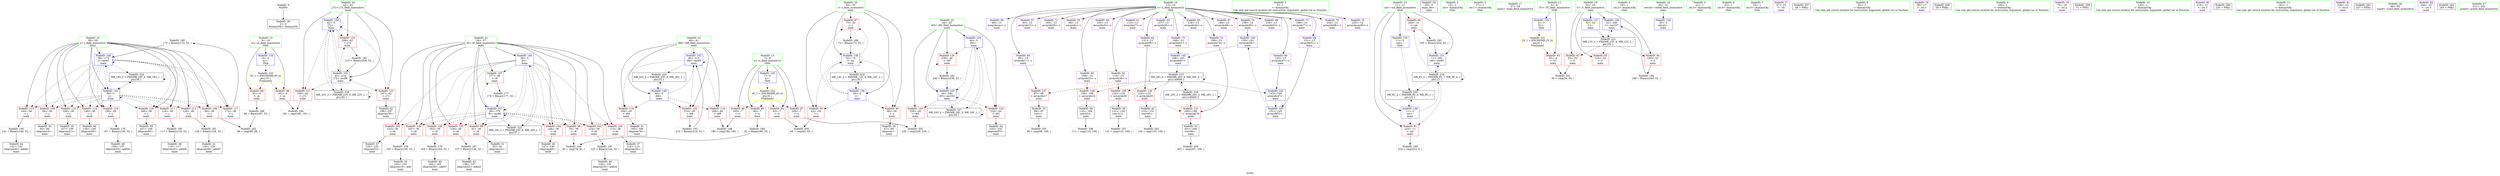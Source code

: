 digraph "SVFG" {
	label="SVFG";

	Node0x5591945c2190 [shape=record,color=grey,label="{NodeID: 0\nNullPtr}"];
	Node0x5591945c2190 -> Node0x5591945c2500[style=solid];
	Node0x5591945eadf0 [shape=record,color=grey,label="{NodeID: 180\n173 = Binary(172, 52, )\n}"];
	Node0x5591945eadf0 -> Node0x5591945e9120[style=solid];
	Node0x5591945e2180 [shape=record,color=red,label="{NodeID: 97\n73\<--34\n\<--i\nmain\n}"];
	Node0x5591945e2180 -> Node0x5591945eb6f0[style=solid];
	Node0x5591945c5790 [shape=record,color=green,label="{NodeID: 14\n9\<--10\nm\<--m_field_insensitive\nGlob }"];
	Node0x5591945c5790 -> Node0x5591945e5150[style=solid];
	Node0x5591945c5790 -> Node0x5591945e5220[style=solid];
	Node0x5591945c5790 -> Node0x5591945e8700[style=solid];
	Node0x5591945e5b90 [shape=record,color=grey,label="{NodeID: 194\n192 = cmp(190, 191, )\n}"];
	Node0x5591945e2ce0 [shape=record,color=red,label="{NodeID: 111\n116\<--38\n\<--j\nmain\n}"];
	Node0x5591945e2ce0 -> Node0x5591945ebcf0[style=solid];
	Node0x5591945c2500 [shape=record,color=black,label="{NodeID: 28\n2\<--3\ndummyVal\<--dummyVal\n}"];
	Node0x5591945e7f80 [shape=record,color=red,label="{NodeID: 125\n232\<--44\n\<--i93\nmain\n}"];
	Node0x5591945e7f80 -> Node0x5591945e35b0[style=solid];
	Node0x5591945e1bd0 [shape=record,color=black,label="{NodeID: 42\n133\<--132\nconv40\<--\nmain\n}"];
	Node0x5591945e1bd0 -> Node0x5591945ee080[style=solid];
	Node0x5591945f9e50 [shape=record,color=black,label="{NodeID: 222\nMR_14V_2 = PHI(MR_14V_4, MR_14V_1, )\npts\{35 \}\n}"];
	Node0x5591945f9e50 -> Node0x5591945e8aa0[style=dashed];
	Node0x5591945e8b70 [shape=record,color=blue,label="{NodeID: 139\n34\<--74\ni\<--inc\nmain\n}"];
	Node0x5591945e8b70 -> Node0x5591945e5700[style=dashed];
	Node0x5591945e8b70 -> Node0x5591945e20b0[style=dashed];
	Node0x5591945e8b70 -> Node0x5591945e2180[style=dashed];
	Node0x5591945e8b70 -> Node0x5591945e8b70[style=dashed];
	Node0x5591945e8b70 -> Node0x5591945f9e50[style=dashed];
	Node0x5591945e3750 [shape=record,color=purple,label="{NodeID: 56\n69\<--13\narraydecay\<--s\nmain\n}"];
	Node0x5591945e96d0 [shape=record,color=blue,label="{NodeID: 153\n40\<--215\ni68\<--inc89\nmain\n}"];
	Node0x5591945e96d0 -> Node0x5591945e79d0[style=dashed];
	Node0x5591945e96d0 -> Node0x5591945e7aa0[style=dashed];
	Node0x5591945e96d0 -> Node0x5591945e7b70[style=dashed];
	Node0x5591945e96d0 -> Node0x5591945e96d0[style=dashed];
	Node0x5591945e96d0 -> Node0x5591945fad50[style=dashed];
	Node0x5591945e42b0 [shape=record,color=purple,label="{NodeID: 70\n159\<--13\narrayidx56\<--s\nmain\n}"];
	Node0x5591945e42b0 -> Node0x5591945e8f80[style=solid];
	Node0x5591945e4e10 [shape=record,color=red,label="{NodeID: 84\n63\<--7\n\<--n\nmain\n}"];
	Node0x5591945e4e10 -> Node0x5591945e6490[style=solid];
	Node0x5591945c5f60 [shape=record,color=green,label="{NodeID: 1\n5\<--1\n\<--dummyObj\nCan only get source location for instruction, argument, global var or function.}"];
	Node0x5591945eaf70 [shape=record,color=grey,label="{NodeID: 181\n129 = Binary(128, 52, )\n}"];
	Node0x5591945eaf70 -> Node0x5591945e1b00[style=solid];
	Node0x5591945e2250 [shape=record,color=red,label="{NodeID: 98\n79\<--36\n\<--i6\nmain\n}"];
	Node0x5591945e2250 -> Node0x5591945ee200[style=solid];
	Node0x5591945c6610 [shape=record,color=green,label="{NodeID: 15\n11\<--12\ncnt\<--cnt_field_insensitive\nGlob }"];
	Node0x5591945c6610 -> Node0x5591945e52f0[style=solid];
	Node0x5591945c6610 -> Node0x5591945e53c0[style=solid];
	Node0x5591945c6610 -> Node0x5591945e8800[style=solid];
	Node0x5591945c6610 -> Node0x5591945e92c0[style=solid];
	Node0x5591945c6610 -> Node0x5591945e9530[style=solid];
	Node0x5591945e5d10 [shape=record,color=grey,label="{NodeID: 195\n99 = cmp(98, 100, )\n}"];
	Node0x5591945e2db0 [shape=record,color=red,label="{NodeID: 112\n128\<--38\n\<--j\nmain\n}"];
	Node0x5591945e2db0 -> Node0x5591945eaf70[style=solid];
	Node0x5591945c2600 [shape=record,color=black,label="{NodeID: 29\n29\<--5\nmain_ret\<--\nmain\n}"];
	Node0x5591945e8050 [shape=record,color=red,label="{NodeID: 126\n239\<--44\n\<--i93\nmain\n}"];
	Node0x5591945e8050 -> Node0x5591945eb0f0[style=solid];
	Node0x5591945e1ca0 [shape=record,color=black,label="{NodeID: 43\n138\<--137\nidxprom43\<--add42\nmain\n}"];
	Node0x5591945fa350 [shape=record,color=black,label="{NodeID: 223\nMR_16V_2 = PHI(MR_16V_4, MR_16V_1, )\npts\{37 \}\n}"];
	Node0x5591945fa350 -> Node0x5591945e8c40[style=dashed];
	Node0x5591945e8c40 [shape=record,color=blue,label="{NodeID: 140\n36\<--5\ni6\<--\nmain\n}"];
	Node0x5591945e8c40 -> Node0x5591945e2250[style=dashed];
	Node0x5591945e8c40 -> Node0x5591945e2320[style=dashed];
	Node0x5591945e8c40 -> Node0x5591945e23f0[style=dashed];
	Node0x5591945e8c40 -> Node0x5591945e24c0[style=dashed];
	Node0x5591945e8c40 -> Node0x5591945e2590[style=dashed];
	Node0x5591945e8c40 -> Node0x5591945e2660[style=dashed];
	Node0x5591945e8c40 -> Node0x5591945e2730[style=dashed];
	Node0x5591945e8c40 -> Node0x5591945e2800[style=dashed];
	Node0x5591945e8c40 -> Node0x5591945e28d0[style=dashed];
	Node0x5591945e8c40 -> Node0x5591945e29a0[style=dashed];
	Node0x5591945e8c40 -> Node0x5591945e91f0[style=dashed];
	Node0x5591945e8c40 -> Node0x5591945fa350[style=dashed];
	Node0x5591945e3820 [shape=record,color=purple,label="{NodeID: 57\n93\<--13\narrayidx15\<--s\nmain\n}"];
	Node0x5591945e97a0 [shape=record,color=blue,label="{NodeID: 154\n44\<--5\ni93\<--\nmain\n}"];
	Node0x5591945e97a0 -> Node0x5591945e7eb0[style=dashed];
	Node0x5591945e97a0 -> Node0x5591945e7f80[style=dashed];
	Node0x5591945e97a0 -> Node0x5591945e8050[style=dashed];
	Node0x5591945e97a0 -> Node0x5591945e9870[style=dashed];
	Node0x5591945e97a0 -> Node0x5591945fb750[style=dashed];
	Node0x5591945e4380 [shape=record,color=purple,label="{NodeID: 71\n165\<--13\narrayidx59\<--s\nmain\n}"];
	Node0x5591945e4ee0 [shape=record,color=red,label="{NodeID: 85\n80\<--7\n\<--n\nmain\n}"];
	Node0x5591945e4ee0 -> Node0x5591945ebb70[style=solid];
	Node0x5591945c5de0 [shape=record,color=green,label="{NodeID: 2\n15\<--1\n.str\<--dummyObj\nGlob }"];
	Node0x5591945eb0f0 [shape=record,color=grey,label="{NodeID: 182\n240 = Binary(239, 52, )\n}"];
	Node0x5591945eb0f0 -> Node0x5591945e9870[style=solid];
	Node0x5591945e2320 [shape=record,color=red,label="{NodeID: 99\n91\<--36\n\<--i6\nmain\n}"];
	Node0x5591945e2320 -> Node0x5591945c27a0[style=solid];
	Node0x5591945c66e0 [shape=record,color=green,label="{NodeID: 16\n13\<--14\ns\<--s_field_insensitive\nGlob }"];
	Node0x5591945c66e0 -> Node0x5591945e3680[style=solid];
	Node0x5591945c66e0 -> Node0x5591945e3750[style=solid];
	Node0x5591945c66e0 -> Node0x5591945e3820[style=solid];
	Node0x5591945c66e0 -> Node0x5591945e38f0[style=solid];
	Node0x5591945c66e0 -> Node0x5591945e39c0[style=solid];
	Node0x5591945c66e0 -> Node0x5591945e3a90[style=solid];
	Node0x5591945c66e0 -> Node0x5591945e3b60[style=solid];
	Node0x5591945c66e0 -> Node0x5591945e3c30[style=solid];
	Node0x5591945c66e0 -> Node0x5591945e3d00[style=solid];
	Node0x5591945c66e0 -> Node0x5591945e3dd0[style=solid];
	Node0x5591945c66e0 -> Node0x5591945e3ea0[style=solid];
	Node0x5591945c66e0 -> Node0x5591945e3f70[style=solid];
	Node0x5591945c66e0 -> Node0x5591945e4040[style=solid];
	Node0x5591945c66e0 -> Node0x5591945e4110[style=solid];
	Node0x5591945c66e0 -> Node0x5591945e41e0[style=solid];
	Node0x5591945c66e0 -> Node0x5591945e42b0[style=solid];
	Node0x5591945c66e0 -> Node0x5591945e4380[style=solid];
	Node0x5591945c66e0 -> Node0x5591945e4450[style=solid];
	Node0x5591945c66e0 -> Node0x5591945e4520[style=solid];
	Node0x5591945c66e0 -> Node0x5591945e45f0[style=solid];
	Node0x5591945c66e0 -> Node0x5591945e46c0[style=solid];
	Node0x5591945c66e0 -> Node0x5591945e4790[style=solid];
	Node0x5591945e5e90 [shape=record,color=grey,label="{NodeID: 196\n111 = cmp(110, 100, )\n}"];
	Node0x5591945e2e80 [shape=record,color=red,label="{NodeID: 113\n140\<--38\n\<--j\nmain\n}"];
	Node0x5591945e2e80 -> Node0x5591945eb570[style=solid];
	Node0x5591945c26d0 [shape=record,color=black,label="{NodeID: 30\n67\<--66\nidxprom\<--\nmain\n}"];
	Node0x5591945e8120 [shape=record,color=red,label="{NodeID: 127\n97\<--96\n\<--arrayidx17\nmain\n}"];
	Node0x5591945e8120 -> Node0x5591945c2940[style=solid];
	Node0x5591945e1d70 [shape=record,color=black,label="{NodeID: 44\n142\<--141\nidxprom46\<--add45\nmain\n}"];
	Node0x5591945fa850 [shape=record,color=black,label="{NodeID: 224\nMR_18V_2 = PHI(MR_18V_3, MR_18V_1, )\npts\{39 \}\n}"];
	Node0x5591945fa850 -> Node0x5591945e8d10[style=dashed];
	Node0x5591945fa850 -> Node0x5591945fa850[style=dashed];
	Node0x5591945e8d10 [shape=record,color=blue,label="{NodeID: 141\n38\<--5\nj\<--\nmain\n}"];
	Node0x5591945e8d10 -> Node0x5591945e2a70[style=dashed];
	Node0x5591945e8d10 -> Node0x5591945e2b40[style=dashed];
	Node0x5591945e8d10 -> Node0x5591945e2c10[style=dashed];
	Node0x5591945e8d10 -> Node0x5591945e2ce0[style=dashed];
	Node0x5591945e8d10 -> Node0x5591945e2db0[style=dashed];
	Node0x5591945e8d10 -> Node0x5591945e2e80[style=dashed];
	Node0x5591945e8d10 -> Node0x5591945e2f50[style=dashed];
	Node0x5591945e8d10 -> Node0x5591945e3020[style=dashed];
	Node0x5591945e8d10 -> Node0x5591945e7830[style=dashed];
	Node0x5591945e8d10 -> Node0x5591945e7900[style=dashed];
	Node0x5591945e8d10 -> Node0x5591945e8d10[style=dashed];
	Node0x5591945e8d10 -> Node0x5591945e9120[style=dashed];
	Node0x5591945e8d10 -> Node0x5591945fa850[style=dashed];
	Node0x5591945e38f0 [shape=record,color=purple,label="{NodeID: 58\n96\<--13\narrayidx17\<--s\nmain\n}"];
	Node0x5591945e38f0 -> Node0x5591945e8120[style=solid];
	Node0x5591945e9870 [shape=record,color=blue,label="{NodeID: 155\n44\<--240\ni93\<--inc102\nmain\n}"];
	Node0x5591945e9870 -> Node0x5591945e7eb0[style=dashed];
	Node0x5591945e9870 -> Node0x5591945e7f80[style=dashed];
	Node0x5591945e9870 -> Node0x5591945e8050[style=dashed];
	Node0x5591945e9870 -> Node0x5591945e9870[style=dashed];
	Node0x5591945e9870 -> Node0x5591945fb750[style=dashed];
	Node0x5591945e4450 [shape=record,color=purple,label="{NodeID: 72\n168\<--13\narrayidx61\<--s\nmain\n}"];
	Node0x5591945e4450 -> Node0x5591945e9050[style=solid];
	Node0x5591945e4fb0 [shape=record,color=red,label="{NodeID: 86\n185\<--7\n\<--n\nmain\n}"];
	Node0x5591945e4fb0 -> Node0x5591945e6190[style=solid];
	Node0x5591945c5400 [shape=record,color=green,label="{NodeID: 3\n17\<--1\n.str.1\<--dummyObj\nGlob }"];
	Node0x5591945eb270 [shape=record,color=grey,label="{NodeID: 183\n205 = Binary(204, 52, )\n}"];
	Node0x5591945eb270 -> Node0x5591945e9530[style=solid];
	Node0x5591945e23f0 [shape=record,color=red,label="{NodeID: 100\n102\<--36\n\<--i6\nmain\n}"];
	Node0x5591945e23f0 -> Node0x5591945eaaf0[style=solid];
	Node0x5591945c67b0 [shape=record,color=green,label="{NodeID: 17\n27\<--28\nmain\<--main_field_insensitive\n}"];
	Node0x5591945e6010 [shape=record,color=grey,label="{NodeID: 197\n122 = cmp(121, 100, )\n}"];
	Node0x5591945e2f50 [shape=record,color=red,label="{NodeID: 114\n149\<--38\n\<--j\nmain\n}"];
	Node0x5591945e2f50 -> Node0x5591945e1f10[style=solid];
	Node0x5591945c27a0 [shape=record,color=black,label="{NodeID: 31\n92\<--91\nidxprom14\<--\nmain\n}"];
	Node0x5591945e81f0 [shape=record,color=red,label="{NodeID: 128\n109\<--108\n\<--arrayidx22\nmain\n}"];
	Node0x5591945e81f0 -> Node0x5591945c2bb0[style=solid];
	Node0x5591945e1e40 [shape=record,color=black,label="{NodeID: 45\n147\<--146\nidxprom48\<--\nmain\n}"];
	Node0x5591945fad50 [shape=record,color=black,label="{NodeID: 225\nMR_20V_2 = PHI(MR_20V_4, MR_20V_1, )\npts\{41 \}\n}"];
	Node0x5591945fad50 -> Node0x5591945e9390[style=dashed];
	Node0x5591945e8de0 [shape=record,color=blue,label="{NodeID: 142\n143\<--145\narrayidx47\<--\nmain\n}"];
	Node0x5591945e8de0 -> Node0x5591945e8eb0[style=dashed];
	Node0x5591945e39c0 [shape=record,color=purple,label="{NodeID: 59\n105\<--13\narrayidx20\<--s\nmain\n}"];
	Node0x5591945e9940 [shape=record,color=blue,label="{NodeID: 156\n32\<--249\nC\<--inc107\nmain\n}"];
	Node0x5591945e9940 -> Node0x5591945f9950[style=dashed];
	Node0x5591945e4520 [shape=record,color=purple,label="{NodeID: 73\n196\<--13\narrayidx77\<--s\nmain\n}"];
	Node0x5591945e5080 [shape=record,color=red,label="{NodeID: 87\n229\<--7\n\<--n\nmain\n}"];
	Node0x5591945e5080 -> Node0x5591945ee380[style=solid];
	Node0x5591945e1150 [shape=record,color=green,label="{NodeID: 4\n19\<--1\n.str.2\<--dummyObj\nGlob }"];
	Node0x5591945eb3f0 [shape=record,color=grey,label="{NodeID: 184\n249 = Binary(248, 52, )\n}"];
	Node0x5591945eb3f0 -> Node0x5591945e9940[style=solid];
	Node0x5591945e24c0 [shape=record,color=red,label="{NodeID: 101\n113\<--36\n\<--i6\nmain\n}"];
	Node0x5591945e24c0 -> Node0x5591945c2c80[style=solid];
	Node0x5591945c68b0 [shape=record,color=green,label="{NodeID: 18\n30\<--31\nretval\<--retval_field_insensitive\nmain\n}"];
	Node0x5591945c68b0 -> Node0x5591945e8900[style=solid];
	Node0x5591945e6190 [shape=record,color=grey,label="{NodeID: 198\n186 = cmp(184, 185, )\n}"];
	Node0x5591945e3020 [shape=record,color=red,label="{NodeID: 115\n156\<--38\n\<--j\nmain\n}"];
	Node0x5591945e3020 -> Node0x5591945ea7f0[style=solid];
	Node0x5591945c2870 [shape=record,color=black,label="{NodeID: 32\n95\<--94\nidxprom16\<--\nmain\n}"];
	Node0x5591945e82c0 [shape=record,color=red,label="{NodeID: 129\n120\<--119\n\<--arrayidx30\nmain\n}"];
	Node0x5591945e82c0 -> Node0x5591945c2e20[style=solid];
	Node0x5591945e1f10 [shape=record,color=black,label="{NodeID: 46\n150\<--149\nidxprom50\<--\nmain\n}"];
	Node0x5591945fb250 [shape=record,color=black,label="{NodeID: 226\nMR_22V_2 = PHI(MR_22V_3, MR_22V_1, )\npts\{43 \}\n}"];
	Node0x5591945fb250 -> Node0x5591945e9460[style=dashed];
	Node0x5591945fb250 -> Node0x5591945fb250[style=dashed];
	Node0x5591945e8eb0 [shape=record,color=blue,label="{NodeID: 143\n151\<--145\narrayidx51\<--\nmain\n}"];
	Node0x5591945e8eb0 -> Node0x5591945e8f80[style=dashed];
	Node0x5591945e3a90 [shape=record,color=purple,label="{NodeID: 60\n108\<--13\narrayidx22\<--s\nmain\n}"];
	Node0x5591945e3a90 -> Node0x5591945e81f0[style=solid];
	Node0x5591945e45f0 [shape=record,color=purple,label="{NodeID: 74\n199\<--13\narrayidx79\<--s\nmain\n}"];
	Node0x5591945e45f0 -> Node0x5591945e8460[style=solid];
	Node0x5591945e5150 [shape=record,color=red,label="{NodeID: 88\n87\<--9\n\<--m\nmain\n}"];
	Node0x5591945e5150 -> Node0x5591945eb9f0[style=solid];
	Node0x5591945e11e0 [shape=record,color=green,label="{NodeID: 5\n21\<--1\n.str.3\<--dummyObj\nGlob }"];
	Node0x5591945eb570 [shape=record,color=grey,label="{NodeID: 185\n141 = Binary(140, 52, )\n}"];
	Node0x5591945eb570 -> Node0x5591945e1d70[style=solid];
	Node0x5591945e2590 [shape=record,color=red,label="{NodeID: 102\n124\<--36\n\<--i6\nmain\n}"];
	Node0x5591945e2590 -> Node0x5591945ebe70[style=solid];
	Node0x5591945c6050 [shape=record,color=green,label="{NodeID: 19\n32\<--33\nC\<--C_field_insensitive\nmain\n}"];
	Node0x5591945c6050 -> Node0x5591945e5490[style=solid];
	Node0x5591945c6050 -> Node0x5591945e5560[style=solid];
	Node0x5591945c6050 -> Node0x5591945e5630[style=solid];
	Node0x5591945c6050 -> Node0x5591945e89d0[style=solid];
	Node0x5591945c6050 -> Node0x5591945e9940[style=solid];
	Node0x5591945e6310 [shape=record,color=grey,label="{NodeID: 199\n224 = cmp(223, 5, )\n}"];
	Node0x5591945e7830 [shape=record,color=red,label="{NodeID: 116\n166\<--38\n\<--j\nmain\n}"];
	Node0x5591945e7830 -> Node0x5591945e3270[style=solid];
	Node0x5591945c2940 [shape=record,color=black,label="{NodeID: 33\n98\<--97\nconv\<--\nmain\n}"];
	Node0x5591945c2940 -> Node0x5591945e5d10[style=solid];
	Node0x5591945e8390 [shape=record,color=red,label="{NodeID: 130\n132\<--131\n\<--arrayidx39\nmain\n}"];
	Node0x5591945e8390 -> Node0x5591945e1bd0[style=solid];
	Node0x5591945e1fe0 [shape=record,color=black,label="{NodeID: 47\n154\<--153\nidxprom52\<--\nmain\n}"];
	Node0x5591945fb750 [shape=record,color=black,label="{NodeID: 227\nMR_24V_2 = PHI(MR_24V_3, MR_24V_1, )\npts\{45 \}\n}"];
	Node0x5591945fb750 -> Node0x5591945e97a0[style=dashed];
	Node0x5591945fb750 -> Node0x5591945fb750[style=dashed];
	Node0x5591945e8f80 [shape=record,color=blue,label="{NodeID: 144\n159\<--161\narrayidx56\<--\nmain\n}"];
	Node0x5591945e8f80 -> Node0x5591945e9050[style=dashed];
	Node0x5591945e3b60 [shape=record,color=purple,label="{NodeID: 61\n115\<--13\narrayidx27\<--s\nmain\n}"];
	Node0x5591945e46c0 [shape=record,color=purple,label="{NodeID: 75\n234\<--13\narrayidx98\<--s\nmain\n}"];
	Node0x5591945e5220 [shape=record,color=red,label="{NodeID: 89\n191\<--9\n\<--m\nmain\n}"];
	Node0x5591945e5220 -> Node0x5591945e5b90[style=solid];
	Node0x5591945c71e0 [shape=record,color=green,label="{NodeID: 6\n23\<--1\n.str.4\<--dummyObj\nGlob }"];
	Node0x5591945eb6f0 [shape=record,color=grey,label="{NodeID: 186\n74 = Binary(73, 52, )\n}"];
	Node0x5591945eb6f0 -> Node0x5591945e8b70[style=solid];
	Node0x5591945e2660 [shape=record,color=red,label="{NodeID: 103\n136\<--36\n\<--i6\nmain\n}"];
	Node0x5591945e2660 -> Node0x5591945eb870[style=solid];
	Node0x5591945c60e0 [shape=record,color=green,label="{NodeID: 20\n34\<--35\ni\<--i_field_insensitive\nmain\n}"];
	Node0x5591945c60e0 -> Node0x5591945e5700[style=solid];
	Node0x5591945c60e0 -> Node0x5591945e20b0[style=solid];
	Node0x5591945c60e0 -> Node0x5591945e2180[style=solid];
	Node0x5591945c60e0 -> Node0x5591945e8aa0[style=solid];
	Node0x5591945c60e0 -> Node0x5591945e8b70[style=solid];
	Node0x5591945e6490 [shape=record,color=grey,label="{NodeID: 200\n64 = cmp(62, 63, )\n}"];
	Node0x5591945e7900 [shape=record,color=red,label="{NodeID: 117\n172\<--38\n\<--j\nmain\n}"];
	Node0x5591945e7900 -> Node0x5591945eadf0[style=solid];
	Node0x5591945c2a10 [shape=record,color=black,label="{NodeID: 34\n104\<--103\nidxprom19\<--add\nmain\n}"];
	Node0x5591945e8460 [shape=record,color=red,label="{NodeID: 131\n200\<--199\n\<--arrayidx79\nmain\n}"];
	Node0x5591945e8460 -> Node0x5591945e34e0[style=solid];
	Node0x5591945e30d0 [shape=record,color=black,label="{NodeID: 48\n158\<--157\nidxprom55\<--add54\nmain\n}"];
	Node0x5591945fbc50 [shape=record,color=black,label="{NodeID: 228\nMR_26V_2 = PHI(MR_26V_3, MR_26V_1, )\npts\{140000 \}\n}"];
	Node0x5591945fbc50 -> Node0x5591945e8460[style=dashed];
	Node0x5591945fbc50 -> Node0x5591945f7b50[style=dashed];
	Node0x5591945fbc50 -> Node0x5591945fbc50[style=dashed];
	Node0x5591945e9050 [shape=record,color=blue,label="{NodeID: 145\n168\<--161\narrayidx61\<--\nmain\n}"];
	Node0x5591945e9050 -> Node0x5591945f7b50[style=dashed];
	Node0x5591945e3c30 [shape=record,color=purple,label="{NodeID: 62\n119\<--13\narrayidx30\<--s\nmain\n}"];
	Node0x5591945e3c30 -> Node0x5591945e82c0[style=solid];
	Node0x5591945e4790 [shape=record,color=purple,label="{NodeID: 76\n235\<--13\narraydecay99\<--s\nmain\n}"];
	Node0x5591945e52f0 [shape=record,color=red,label="{NodeID: 90\n204\<--11\n\<--cnt\nmain\n}"];
	Node0x5591945e52f0 -> Node0x5591945eb270[style=solid];
	Node0x5591945c7270 [shape=record,color=green,label="{NodeID: 7\n25\<--1\n.str.5\<--dummyObj\nGlob }"];
	Node0x5591945eb870 [shape=record,color=grey,label="{NodeID: 187\n137 = Binary(136, 52, )\n}"];
	Node0x5591945eb870 -> Node0x5591945e1ca0[style=solid];
	Node0x5591945e2730 [shape=record,color=red,label="{NodeID: 104\n146\<--36\n\<--i6\nmain\n}"];
	Node0x5591945e2730 -> Node0x5591945e1e40[style=solid];
	Node0x5591945c61b0 [shape=record,color=green,label="{NodeID: 21\n36\<--37\ni6\<--i6_field_insensitive\nmain\n}"];
	Node0x5591945c61b0 -> Node0x5591945e2250[style=solid];
	Node0x5591945c61b0 -> Node0x5591945e2320[style=solid];
	Node0x5591945c61b0 -> Node0x5591945e23f0[style=solid];
	Node0x5591945c61b0 -> Node0x5591945e24c0[style=solid];
	Node0x5591945c61b0 -> Node0x5591945e2590[style=solid];
	Node0x5591945c61b0 -> Node0x5591945e2660[style=solid];
	Node0x5591945c61b0 -> Node0x5591945e2730[style=solid];
	Node0x5591945c61b0 -> Node0x5591945e2800[style=solid];
	Node0x5591945c61b0 -> Node0x5591945e28d0[style=solid];
	Node0x5591945c61b0 -> Node0x5591945e29a0[style=solid];
	Node0x5591945c61b0 -> Node0x5591945e8c40[style=solid];
	Node0x5591945c61b0 -> Node0x5591945e91f0[style=solid];
	Node0x5591945e6610 [shape=record,color=grey,label="{NodeID: 201\n56 = cmp(54, 55, )\n}"];
	Node0x5591945e79d0 [shape=record,color=red,label="{NodeID: 118\n184\<--40\n\<--i68\nmain\n}"];
	Node0x5591945e79d0 -> Node0x5591945e6190[style=solid];
	Node0x5591945c2ae0 [shape=record,color=black,label="{NodeID: 35\n107\<--106\nidxprom21\<--\nmain\n}"];
	Node0x5591945f7b50 [shape=record,color=black,label="{NodeID: 215\nMR_26V_4 = PHI(MR_26V_9, MR_26V_3, )\npts\{140000 \}\n}"];
	Node0x5591945f7b50 -> Node0x5591945e8120[style=dashed];
	Node0x5591945f7b50 -> Node0x5591945e81f0[style=dashed];
	Node0x5591945f7b50 -> Node0x5591945e82c0[style=dashed];
	Node0x5591945f7b50 -> Node0x5591945e8390[style=dashed];
	Node0x5591945f7b50 -> Node0x5591945e8460[style=dashed];
	Node0x5591945f7b50 -> Node0x5591945e8de0[style=dashed];
	Node0x5591945f7b50 -> Node0x5591945f7b50[style=dashed];
	Node0x5591945f7b50 -> Node0x5591945fbc50[style=dashed];
	Node0x5591945e8530 [shape=record,color=blue,label="{NodeID: 132\n4\<--5\nTC\<--\nGlob }"];
	Node0x5591945e8530 -> Node0x5591945fcb50[style=dashed];
	Node0x5591945e31a0 [shape=record,color=black,label="{NodeID: 49\n164\<--163\nidxprom58\<--add57\nmain\n}"];
	Node0x5591945e9120 [shape=record,color=blue,label="{NodeID: 146\n38\<--173\nj\<--inc63\nmain\n}"];
	Node0x5591945e9120 -> Node0x5591945e2a70[style=dashed];
	Node0x5591945e9120 -> Node0x5591945e2b40[style=dashed];
	Node0x5591945e9120 -> Node0x5591945e2c10[style=dashed];
	Node0x5591945e9120 -> Node0x5591945e2ce0[style=dashed];
	Node0x5591945e9120 -> Node0x5591945e2db0[style=dashed];
	Node0x5591945e9120 -> Node0x5591945e2e80[style=dashed];
	Node0x5591945e9120 -> Node0x5591945e2f50[style=dashed];
	Node0x5591945e9120 -> Node0x5591945e3020[style=dashed];
	Node0x5591945e9120 -> Node0x5591945e7830[style=dashed];
	Node0x5591945e9120 -> Node0x5591945e7900[style=dashed];
	Node0x5591945e9120 -> Node0x5591945e8d10[style=dashed];
	Node0x5591945e9120 -> Node0x5591945e9120[style=dashed];
	Node0x5591945e9120 -> Node0x5591945fa850[style=dashed];
	Node0x5591945e3d00 [shape=record,color=purple,label="{NodeID: 63\n127\<--13\narrayidx36\<--s\nmain\n}"];
	Node0x5591945e4860 [shape=record,color=purple,label="{NodeID: 77\n47\<--15\n\<--.str\nmain\n}"];
	Node0x5591943a7a30 [shape=record,color=black,label="{NodeID: 257\n48 = PHI()\n}"];
	Node0x5591945e53c0 [shape=record,color=red,label="{NodeID: 91\n223\<--11\n\<--cnt\nmain\n}"];
	Node0x5591945e53c0 -> Node0x5591945e6310[style=solid];
	Node0x5591945e1490 [shape=record,color=green,label="{NodeID: 8\n52\<--1\n\<--dummyObj\nCan only get source location for instruction, argument, global var or function.}"];
	Node0x5591945eb9f0 [shape=record,color=grey,label="{NodeID: 188\n88 = Binary(87, 52, )\n}"];
	Node0x5591945eb9f0 -> Node0x5591945edf40[style=solid];
	Node0x5591945e2800 [shape=record,color=red,label="{NodeID: 105\n153\<--36\n\<--i6\nmain\n}"];
	Node0x5591945e2800 -> Node0x5591945e1fe0[style=solid];
	Node0x5591945c6280 [shape=record,color=green,label="{NodeID: 22\n38\<--39\nj\<--j_field_insensitive\nmain\n}"];
	Node0x5591945c6280 -> Node0x5591945e2a70[style=solid];
	Node0x5591945c6280 -> Node0x5591945e2b40[style=solid];
	Node0x5591945c6280 -> Node0x5591945e2c10[style=solid];
	Node0x5591945c6280 -> Node0x5591945e2ce0[style=solid];
	Node0x5591945c6280 -> Node0x5591945e2db0[style=solid];
	Node0x5591945c6280 -> Node0x5591945e2e80[style=solid];
	Node0x5591945c6280 -> Node0x5591945e2f50[style=solid];
	Node0x5591945c6280 -> Node0x5591945e3020[style=solid];
	Node0x5591945c6280 -> Node0x5591945e7830[style=solid];
	Node0x5591945c6280 -> Node0x5591945e7900[style=solid];
	Node0x5591945c6280 -> Node0x5591945e8d10[style=solid];
	Node0x5591945c6280 -> Node0x5591945e9120[style=solid];
	Node0x5591945edf40 [shape=record,color=grey,label="{NodeID: 202\n89 = cmp(86, 88, )\n}"];
	Node0x5591945e7aa0 [shape=record,color=red,label="{NodeID: 119\n194\<--40\n\<--i68\nmain\n}"];
	Node0x5591945e7aa0 -> Node0x5591945e3340[style=solid];
	Node0x5591945c2bb0 [shape=record,color=black,label="{NodeID: 36\n110\<--109\nconv23\<--\nmain\n}"];
	Node0x5591945c2bb0 -> Node0x5591945e5e90[style=solid];
	Node0x5591945f8050 [shape=record,color=black,label="{NodeID: 216\nMR_8V_5 = PHI(MR_8V_7, MR_8V_4, )\npts\{12 \}\n}"];
	Node0x5591945f8050 -> Node0x5591945e52f0[style=dashed];
	Node0x5591945f8050 -> Node0x5591945e53c0[style=dashed];
	Node0x5591945f8050 -> Node0x5591945e9530[style=dashed];
	Node0x5591945f8050 -> Node0x5591945f8050[style=dashed];
	Node0x5591945f8050 -> Node0x5591945f9450[style=dashed];
	Node0x5591945e8600 [shape=record,color=blue,label="{NodeID: 133\n7\<--5\nn\<--\nGlob }"];
	Node0x5591945e8600 -> Node0x5591945fd670[style=dashed];
	Node0x5591945e3270 [shape=record,color=black,label="{NodeID: 50\n167\<--166\nidxprom60\<--\nmain\n}"];
	Node0x5591945e91f0 [shape=record,color=blue,label="{NodeID: 147\n36\<--178\ni6\<--inc66\nmain\n}"];
	Node0x5591945e91f0 -> Node0x5591945e2250[style=dashed];
	Node0x5591945e91f0 -> Node0x5591945e2320[style=dashed];
	Node0x5591945e91f0 -> Node0x5591945e23f0[style=dashed];
	Node0x5591945e91f0 -> Node0x5591945e24c0[style=dashed];
	Node0x5591945e91f0 -> Node0x5591945e2590[style=dashed];
	Node0x5591945e91f0 -> Node0x5591945e2660[style=dashed];
	Node0x5591945e91f0 -> Node0x5591945e2730[style=dashed];
	Node0x5591945e91f0 -> Node0x5591945e2800[style=dashed];
	Node0x5591945e91f0 -> Node0x5591945e28d0[style=dashed];
	Node0x5591945e91f0 -> Node0x5591945e29a0[style=dashed];
	Node0x5591945e91f0 -> Node0x5591945e91f0[style=dashed];
	Node0x5591945e91f0 -> Node0x5591945fa350[style=dashed];
	Node0x5591945e3dd0 [shape=record,color=purple,label="{NodeID: 64\n131\<--13\narrayidx39\<--s\nmain\n}"];
	Node0x5591945e3dd0 -> Node0x5591945e8390[style=solid];
	Node0x5591945e4930 [shape=record,color=purple,label="{NodeID: 78\n58\<--17\n\<--.str.1\nmain\n}"];
	Node0x559194609890 [shape=record,color=black,label="{NodeID: 258\n59 = PHI()\n}"];
	Node0x5591945e5490 [shape=record,color=red,label="{NodeID: 92\n54\<--32\n\<--C\nmain\n}"];
	Node0x5591945e5490 -> Node0x5591945e6610[style=solid];
	Node0x5591945e1520 [shape=record,color=green,label="{NodeID: 9\n100\<--1\n\<--dummyObj\nCan only get source location for instruction, argument, global var or function.}"];
	Node0x5591945ebb70 [shape=record,color=grey,label="{NodeID: 189\n81 = Binary(80, 52, )\n}"];
	Node0x5591945ebb70 -> Node0x5591945ee200[style=solid];
	Node0x5591945e28d0 [shape=record,color=red,label="{NodeID: 106\n162\<--36\n\<--i6\nmain\n}"];
	Node0x5591945e28d0 -> Node0x5591945eac70[style=solid];
	Node0x5591945c6350 [shape=record,color=green,label="{NodeID: 23\n40\<--41\ni68\<--i68_field_insensitive\nmain\n}"];
	Node0x5591945c6350 -> Node0x5591945e79d0[style=solid];
	Node0x5591945c6350 -> Node0x5591945e7aa0[style=solid];
	Node0x5591945c6350 -> Node0x5591945e7b70[style=solid];
	Node0x5591945c6350 -> Node0x5591945e9390[style=solid];
	Node0x5591945c6350 -> Node0x5591945e96d0[style=solid];
	Node0x5591945ee080 [shape=record,color=grey,label="{NodeID: 203\n134 = cmp(133, 100, )\n}"];
	Node0x5591945e7b70 [shape=record,color=red,label="{NodeID: 120\n214\<--40\n\<--i68\nmain\n}"];
	Node0x5591945e7b70 -> Node0x5591945e5890[style=solid];
	Node0x5591945c2c80 [shape=record,color=black,label="{NodeID: 37\n114\<--113\nidxprom26\<--\nmain\n}"];
	Node0x5591945e8700 [shape=record,color=blue,label="{NodeID: 134\n9\<--5\nm\<--\nGlob }"];
	Node0x5591945e8700 -> Node0x5591945fd750[style=dashed];
	Node0x5591945e3340 [shape=record,color=black,label="{NodeID: 51\n195\<--194\nidxprom76\<--\nmain\n}"];
	Node0x5591945fcb50 [shape=record,color=yellow,style=double,label="{NodeID: 231\n2V_1 = ENCHI(MR_2V_0)\npts\{6 \}\nFun[main]}"];
	Node0x5591945fcb50 -> Node0x5591945e4d40[style=dashed];
	Node0x5591945e92c0 [shape=record,color=blue,label="{NodeID: 148\n11\<--5\ncnt\<--\nmain\n}"];
	Node0x5591945e92c0 -> Node0x5591945e53c0[style=dashed];
	Node0x5591945e92c0 -> Node0x5591945f8050[style=dashed];
	Node0x5591945e92c0 -> Node0x5591945f9450[style=dashed];
	Node0x5591945e3ea0 [shape=record,color=purple,label="{NodeID: 65\n139\<--13\narrayidx44\<--s\nmain\n}"];
	Node0x5591945e4a00 [shape=record,color=purple,label="{NodeID: 79\n70\<--19\n\<--.str.2\nmain\n}"];
	Node0x559194609990 [shape=record,color=black,label="{NodeID: 259\n71 = PHI()\n}"];
	Node0x5591945ea7f0 [shape=record,color=grey,label="{NodeID: 176\n157 = Binary(156, 52, )\n}"];
	Node0x5591945ea7f0 -> Node0x5591945e30d0[style=solid];
	Node0x5591945e5560 [shape=record,color=red,label="{NodeID: 93\n218\<--32\n\<--C\nmain\n}"];
	Node0x5591945e15b0 [shape=record,color=green,label="{NodeID: 10\n145\<--1\n\<--dummyObj\nCan only get source location for instruction, argument, global var or function.}"];
	Node0x5591945ebcf0 [shape=record,color=grey,label="{NodeID: 190\n117 = Binary(116, 52, )\n}"];
	Node0x5591945ebcf0 -> Node0x5591945c2d50[style=solid];
	Node0x5591945e29a0 [shape=record,color=red,label="{NodeID: 107\n177\<--36\n\<--i6\nmain\n}"];
	Node0x5591945e29a0 -> Node0x5591945ea970[style=solid];
	Node0x5591945c6420 [shape=record,color=green,label="{NodeID: 24\n42\<--43\nj72\<--j72_field_insensitive\nmain\n}"];
	Node0x5591945c6420 -> Node0x5591945e7c40[style=solid];
	Node0x5591945c6420 -> Node0x5591945e7d10[style=solid];
	Node0x5591945c6420 -> Node0x5591945e7de0[style=solid];
	Node0x5591945c6420 -> Node0x5591945e9460[style=solid];
	Node0x5591945c6420 -> Node0x5591945e9600[style=solid];
	Node0x5591945ee200 [shape=record,color=grey,label="{NodeID: 204\n82 = cmp(79, 81, )\n}"];
	Node0x5591945e7c40 [shape=record,color=red,label="{NodeID: 121\n190\<--42\n\<--j72\nmain\n}"];
	Node0x5591945e7c40 -> Node0x5591945e5b90[style=solid];
	Node0x5591945c2d50 [shape=record,color=black,label="{NodeID: 38\n118\<--117\nidxprom29\<--add28\nmain\n}"];
	Node0x5591945e8800 [shape=record,color=blue,label="{NodeID: 135\n11\<--5\ncnt\<--\nGlob }"];
	Node0x5591945e8800 -> Node0x5591945f9450[style=dashed];
	Node0x5591945e3410 [shape=record,color=black,label="{NodeID: 52\n198\<--197\nidxprom78\<--\nmain\n}"];
	Node0x5591945fd670 [shape=record,color=yellow,style=double,label="{NodeID: 232\n4V_1 = ENCHI(MR_4V_0)\npts\{8 \}\nFun[main]}"];
	Node0x5591945fd670 -> Node0x5591945e4e10[style=dashed];
	Node0x5591945fd670 -> Node0x5591945e4ee0[style=dashed];
	Node0x5591945fd670 -> Node0x5591945e4fb0[style=dashed];
	Node0x5591945fd670 -> Node0x5591945e5080[style=dashed];
	Node0x5591945e9390 [shape=record,color=blue,label="{NodeID: 149\n40\<--5\ni68\<--\nmain\n}"];
	Node0x5591945e9390 -> Node0x5591945e79d0[style=dashed];
	Node0x5591945e9390 -> Node0x5591945e7aa0[style=dashed];
	Node0x5591945e9390 -> Node0x5591945e7b70[style=dashed];
	Node0x5591945e9390 -> Node0x5591945e96d0[style=dashed];
	Node0x5591945e9390 -> Node0x5591945fad50[style=dashed];
	Node0x5591945e3f70 [shape=record,color=purple,label="{NodeID: 66\n143\<--13\narrayidx47\<--s\nmain\n}"];
	Node0x5591945e3f70 -> Node0x5591945e8de0[style=solid];
	Node0x5591945e4ad0 [shape=record,color=purple,label="{NodeID: 80\n219\<--21\n\<--.str.3\nmain\n}"];
	Node0x559194609a90 [shape=record,color=black,label="{NodeID: 260\n220 = PHI()\n}"];
	Node0x5591945ea970 [shape=record,color=grey,label="{NodeID: 177\n178 = Binary(177, 52, )\n}"];
	Node0x5591945ea970 -> Node0x5591945e91f0[style=solid];
	Node0x5591945e5630 [shape=record,color=red,label="{NodeID: 94\n248\<--32\n\<--C\nmain\n}"];
	Node0x5591945e5630 -> Node0x5591945eb3f0[style=solid];
	Node0x5591945c5520 [shape=record,color=green,label="{NodeID: 11\n161\<--1\n\<--dummyObj\nCan only get source location for instruction, argument, global var or function.}"];
	Node0x5591945ebe70 [shape=record,color=grey,label="{NodeID: 191\n125 = Binary(124, 52, )\n}"];
	Node0x5591945ebe70 -> Node0x5591945e1a70[style=solid];
	Node0x5591945e2a70 [shape=record,color=red,label="{NodeID: 108\n86\<--38\n\<--j\nmain\n}"];
	Node0x5591945e2a70 -> Node0x5591945edf40[style=solid];
	Node0x5591945c64f0 [shape=record,color=green,label="{NodeID: 25\n44\<--45\ni93\<--i93_field_insensitive\nmain\n}"];
	Node0x5591945c64f0 -> Node0x5591945e7eb0[style=solid];
	Node0x5591945c64f0 -> Node0x5591945e7f80[style=solid];
	Node0x5591945c64f0 -> Node0x5591945e8050[style=solid];
	Node0x5591945c64f0 -> Node0x5591945e97a0[style=solid];
	Node0x5591945c64f0 -> Node0x5591945e9870[style=solid];
	Node0x5591945ee380 [shape=record,color=grey,label="{NodeID: 205\n230 = cmp(228, 229, )\n}"];
	Node0x5591945e7d10 [shape=record,color=red,label="{NodeID: 122\n197\<--42\n\<--j72\nmain\n}"];
	Node0x5591945e7d10 -> Node0x5591945e3410[style=solid];
	Node0x5591945c2e20 [shape=record,color=black,label="{NodeID: 39\n121\<--120\nconv31\<--\nmain\n}"];
	Node0x5591945c2e20 -> Node0x5591945e6010[style=solid];
	Node0x5591945e8900 [shape=record,color=blue,label="{NodeID: 136\n30\<--5\nretval\<--\nmain\n}"];
	Node0x5591945e34e0 [shape=record,color=black,label="{NodeID: 53\n201\<--200\nconv80\<--\nmain\n}"];
	Node0x5591945e34e0 -> Node0x5591945ee500[style=solid];
	Node0x5591945fd750 [shape=record,color=yellow,style=double,label="{NodeID: 233\n6V_1 = ENCHI(MR_6V_0)\npts\{10 \}\nFun[main]}"];
	Node0x5591945fd750 -> Node0x5591945e5150[style=dashed];
	Node0x5591945fd750 -> Node0x5591945e5220[style=dashed];
	Node0x5591945e9460 [shape=record,color=blue,label="{NodeID: 150\n42\<--5\nj72\<--\nmain\n}"];
	Node0x5591945e9460 -> Node0x5591945e7c40[style=dashed];
	Node0x5591945e9460 -> Node0x5591945e7d10[style=dashed];
	Node0x5591945e9460 -> Node0x5591945e7de0[style=dashed];
	Node0x5591945e9460 -> Node0x5591945e9460[style=dashed];
	Node0x5591945e9460 -> Node0x5591945e9600[style=dashed];
	Node0x5591945e9460 -> Node0x5591945fb250[style=dashed];
	Node0x5591945e4040 [shape=record,color=purple,label="{NodeID: 67\n148\<--13\narrayidx49\<--s\nmain\n}"];
	Node0x5591945e4ba0 [shape=record,color=purple,label="{NodeID: 81\n236\<--23\n\<--.str.4\nmain\n}"];
	Node0x559194609b90 [shape=record,color=black,label="{NodeID: 261\n237 = PHI()\n}"];
	Node0x5591945eaaf0 [shape=record,color=grey,label="{NodeID: 178\n103 = Binary(102, 52, )\n}"];
	Node0x5591945eaaf0 -> Node0x5591945c2a10[style=solid];
	Node0x5591945e5700 [shape=record,color=red,label="{NodeID: 95\n62\<--34\n\<--i\nmain\n}"];
	Node0x5591945e5700 -> Node0x5591945e6490[style=solid];
	Node0x5591945c55f0 [shape=record,color=green,label="{NodeID: 12\n4\<--6\nTC\<--TC_field_insensitive\nGlob }"];
	Node0x5591945c55f0 -> Node0x5591945e4d40[style=solid];
	Node0x5591945c55f0 -> Node0x5591945e8530[style=solid];
	Node0x5591945e5890 [shape=record,color=grey,label="{NodeID: 192\n215 = Binary(214, 52, )\n}"];
	Node0x5591945e5890 -> Node0x5591945e96d0[style=solid];
	Node0x5591945e2b40 [shape=record,color=red,label="{NodeID: 109\n94\<--38\n\<--j\nmain\n}"];
	Node0x5591945e2b40 -> Node0x5591945c2870[style=solid];
	Node0x5591945c2330 [shape=record,color=green,label="{NodeID: 26\n49\<--50\nscanf\<--scanf_field_insensitive\n}"];
	Node0x5591945ee500 [shape=record,color=grey,label="{NodeID: 206\n202 = cmp(201, 100, )\n}"];
	Node0x5591945e7de0 [shape=record,color=red,label="{NodeID: 123\n209\<--42\n\<--j72\nmain\n}"];
	Node0x5591945e7de0 -> Node0x5591945e5a10[style=solid];
	Node0x5591945e1a70 [shape=record,color=black,label="{NodeID: 40\n126\<--125\nidxprom35\<--add34\nmain\n}"];
	Node0x5591945f9450 [shape=record,color=black,label="{NodeID: 220\nMR_8V_2 = PHI(MR_8V_4, MR_8V_1, )\npts\{12 \}\n}"];
	Node0x5591945f9450 -> Node0x5591945e92c0[style=dashed];
	Node0x5591945e89d0 [shape=record,color=blue,label="{NodeID: 137\n32\<--52\nC\<--\nmain\n}"];
	Node0x5591945e89d0 -> Node0x5591945f9950[style=dashed];
	Node0x5591945e35b0 [shape=record,color=black,label="{NodeID: 54\n233\<--232\nidxprom97\<--\nmain\n}"];
	Node0x5591945e9530 [shape=record,color=blue,label="{NodeID: 151\n11\<--205\ncnt\<--inc83\nmain\n}"];
	Node0x5591945e9530 -> Node0x5591945f8050[style=dashed];
	Node0x5591945e4110 [shape=record,color=purple,label="{NodeID: 68\n151\<--13\narrayidx51\<--s\nmain\n}"];
	Node0x5591945e4110 -> Node0x5591945e8eb0[style=solid];
	Node0x5591945e4c70 [shape=record,color=purple,label="{NodeID: 82\n244\<--25\n\<--.str.5\nmain\n}"];
	Node0x559194609c90 [shape=record,color=black,label="{NodeID: 262\n245 = PHI()\n}"];
	Node0x5591945eac70 [shape=record,color=grey,label="{NodeID: 179\n163 = Binary(162, 52, )\n}"];
	Node0x5591945eac70 -> Node0x5591945e31a0[style=solid];
	Node0x5591945e20b0 [shape=record,color=red,label="{NodeID: 96\n66\<--34\n\<--i\nmain\n}"];
	Node0x5591945e20b0 -> Node0x5591945c26d0[style=solid];
	Node0x5591945c56c0 [shape=record,color=green,label="{NodeID: 13\n7\<--8\nn\<--n_field_insensitive\nGlob }"];
	Node0x5591945c56c0 -> Node0x5591945e4e10[style=solid];
	Node0x5591945c56c0 -> Node0x5591945e4ee0[style=solid];
	Node0x5591945c56c0 -> Node0x5591945e4fb0[style=solid];
	Node0x5591945c56c0 -> Node0x5591945e5080[style=solid];
	Node0x5591945c56c0 -> Node0x5591945e8600[style=solid];
	Node0x5591945e5a10 [shape=record,color=grey,label="{NodeID: 193\n210 = Binary(209, 52, )\n}"];
	Node0x5591945e5a10 -> Node0x5591945e9600[style=solid];
	Node0x5591945e2c10 [shape=record,color=red,label="{NodeID: 110\n106\<--38\n\<--j\nmain\n}"];
	Node0x5591945e2c10 -> Node0x5591945c2ae0[style=solid];
	Node0x5591945c2400 [shape=record,color=green,label="{NodeID: 27\n221\<--222\nprintf\<--printf_field_insensitive\n}"];
	Node0x5591945e7eb0 [shape=record,color=red,label="{NodeID: 124\n228\<--44\n\<--i93\nmain\n}"];
	Node0x5591945e7eb0 -> Node0x5591945ee380[style=solid];
	Node0x5591945e1b00 [shape=record,color=black,label="{NodeID: 41\n130\<--129\nidxprom38\<--add37\nmain\n}"];
	Node0x5591945f9950 [shape=record,color=black,label="{NodeID: 221\nMR_12V_3 = PHI(MR_12V_4, MR_12V_2, )\npts\{33 \}\n}"];
	Node0x5591945f9950 -> Node0x5591945e5490[style=dashed];
	Node0x5591945f9950 -> Node0x5591945e5560[style=dashed];
	Node0x5591945f9950 -> Node0x5591945e5630[style=dashed];
	Node0x5591945f9950 -> Node0x5591945e9940[style=dashed];
	Node0x5591945e8aa0 [shape=record,color=blue,label="{NodeID: 138\n34\<--5\ni\<--\nmain\n}"];
	Node0x5591945e8aa0 -> Node0x5591945e5700[style=dashed];
	Node0x5591945e8aa0 -> Node0x5591945e20b0[style=dashed];
	Node0x5591945e8aa0 -> Node0x5591945e2180[style=dashed];
	Node0x5591945e8aa0 -> Node0x5591945e8b70[style=dashed];
	Node0x5591945e8aa0 -> Node0x5591945f9e50[style=dashed];
	Node0x5591945e3680 [shape=record,color=purple,label="{NodeID: 55\n68\<--13\narrayidx\<--s\nmain\n}"];
	Node0x5591945e9600 [shape=record,color=blue,label="{NodeID: 152\n42\<--210\nj72\<--inc86\nmain\n}"];
	Node0x5591945e9600 -> Node0x5591945e7c40[style=dashed];
	Node0x5591945e9600 -> Node0x5591945e7d10[style=dashed];
	Node0x5591945e9600 -> Node0x5591945e7de0[style=dashed];
	Node0x5591945e9600 -> Node0x5591945e9460[style=dashed];
	Node0x5591945e9600 -> Node0x5591945e9600[style=dashed];
	Node0x5591945e9600 -> Node0x5591945fb250[style=dashed];
	Node0x5591945e41e0 [shape=record,color=purple,label="{NodeID: 69\n155\<--13\narrayidx53\<--s\nmain\n}"];
	Node0x5591945e4d40 [shape=record,color=red,label="{NodeID: 83\n55\<--4\n\<--TC\nmain\n}"];
	Node0x5591945e4d40 -> Node0x5591945e6610[style=solid];
}
